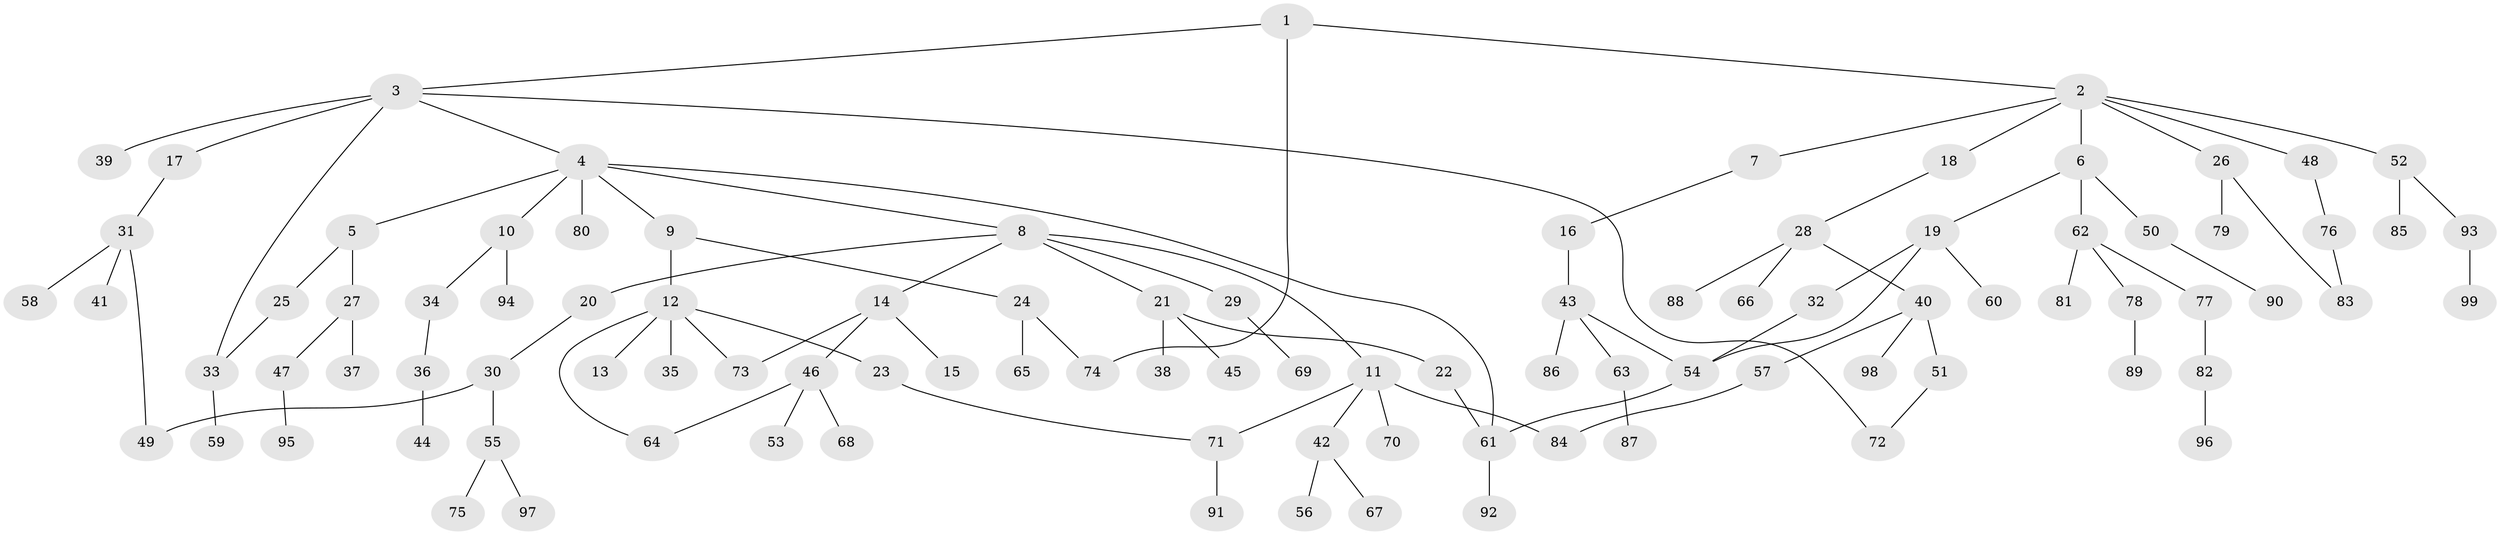 // coarse degree distribution, {3: 0.17391304347826086, 7: 0.028985507246376812, 6: 0.028985507246376812, 4: 0.07246376811594203, 2: 0.2608695652173913, 5: 0.043478260869565216, 1: 0.391304347826087}
// Generated by graph-tools (version 1.1) at 2025/16/03/04/25 18:16:56]
// undirected, 99 vertices, 111 edges
graph export_dot {
graph [start="1"]
  node [color=gray90,style=filled];
  1;
  2;
  3;
  4;
  5;
  6;
  7;
  8;
  9;
  10;
  11;
  12;
  13;
  14;
  15;
  16;
  17;
  18;
  19;
  20;
  21;
  22;
  23;
  24;
  25;
  26;
  27;
  28;
  29;
  30;
  31;
  32;
  33;
  34;
  35;
  36;
  37;
  38;
  39;
  40;
  41;
  42;
  43;
  44;
  45;
  46;
  47;
  48;
  49;
  50;
  51;
  52;
  53;
  54;
  55;
  56;
  57;
  58;
  59;
  60;
  61;
  62;
  63;
  64;
  65;
  66;
  67;
  68;
  69;
  70;
  71;
  72;
  73;
  74;
  75;
  76;
  77;
  78;
  79;
  80;
  81;
  82;
  83;
  84;
  85;
  86;
  87;
  88;
  89;
  90;
  91;
  92;
  93;
  94;
  95;
  96;
  97;
  98;
  99;
  1 -- 2;
  1 -- 3;
  1 -- 74;
  2 -- 6;
  2 -- 7;
  2 -- 18;
  2 -- 26;
  2 -- 48;
  2 -- 52;
  3 -- 4;
  3 -- 17;
  3 -- 39;
  3 -- 72;
  3 -- 33;
  4 -- 5;
  4 -- 8;
  4 -- 9;
  4 -- 10;
  4 -- 61;
  4 -- 80;
  5 -- 25;
  5 -- 27;
  6 -- 19;
  6 -- 50;
  6 -- 62;
  7 -- 16;
  8 -- 11;
  8 -- 14;
  8 -- 20;
  8 -- 21;
  8 -- 29;
  9 -- 12;
  9 -- 24;
  10 -- 34;
  10 -- 94;
  11 -- 42;
  11 -- 70;
  11 -- 71;
  11 -- 84;
  12 -- 13;
  12 -- 23;
  12 -- 35;
  12 -- 64;
  12 -- 73;
  14 -- 15;
  14 -- 46;
  14 -- 73;
  16 -- 43;
  17 -- 31;
  18 -- 28;
  19 -- 32;
  19 -- 60;
  19 -- 54;
  20 -- 30;
  21 -- 22;
  21 -- 38;
  21 -- 45;
  22 -- 61;
  23 -- 71;
  24 -- 65;
  24 -- 74;
  25 -- 33;
  26 -- 79;
  26 -- 83;
  27 -- 37;
  27 -- 47;
  28 -- 40;
  28 -- 66;
  28 -- 88;
  29 -- 69;
  30 -- 49;
  30 -- 55;
  31 -- 41;
  31 -- 58;
  31 -- 49;
  32 -- 54;
  33 -- 59;
  34 -- 36;
  36 -- 44;
  40 -- 51;
  40 -- 57;
  40 -- 98;
  42 -- 56;
  42 -- 67;
  43 -- 63;
  43 -- 86;
  43 -- 54;
  46 -- 53;
  46 -- 68;
  46 -- 64;
  47 -- 95;
  48 -- 76;
  50 -- 90;
  51 -- 72;
  52 -- 85;
  52 -- 93;
  54 -- 61;
  55 -- 75;
  55 -- 97;
  57 -- 84;
  61 -- 92;
  62 -- 77;
  62 -- 78;
  62 -- 81;
  63 -- 87;
  71 -- 91;
  76 -- 83;
  77 -- 82;
  78 -- 89;
  82 -- 96;
  93 -- 99;
}
